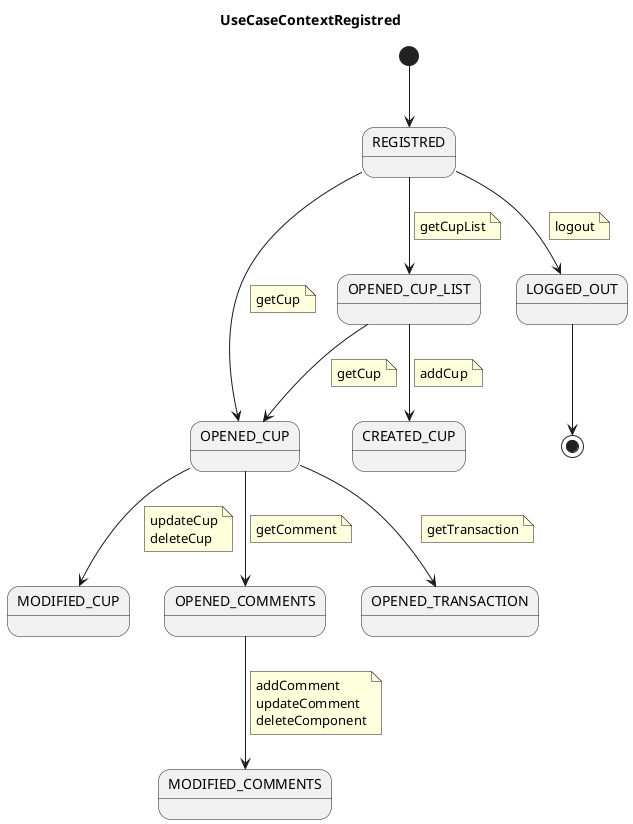@startuml UseCaseContextRegistred
title UseCaseContextRegistred

state REGISTRED

[*] --> REGISTRED

REGISTRED --> OPENED_CUP
    note on link
        getCup
    end note

REGISTRED --> OPENED_CUP_LIST
    note on link
        getCupList
    end note     

OPENED_CUP_LIST --> CREATED_CUP
    note on link
        addCup
    end note 

OPENED_CUP_LIST --> OPENED_CUP
    note on link
        getCup
    end note               

OPENED_CUP --> MODIFIED_CUP
    note on link
        updateCup
        deleteCup
    end note   

OPENED_CUP --> OPENED_COMMENTS
    note on link
        getComment
    end note

OPENED_CUP --> OPENED_TRANSACTION
    note on link
        getTransaction
    end note

OPENED_COMMENTS --> MODIFIED_COMMENTS
    note on link
        addComment
        updateComment
        deleteComponent
    end note                 

REGISTRED --> LOGGED_OUT
    note on link
        logout
    end note

LOGGED_OUT --> [*]


@enduml